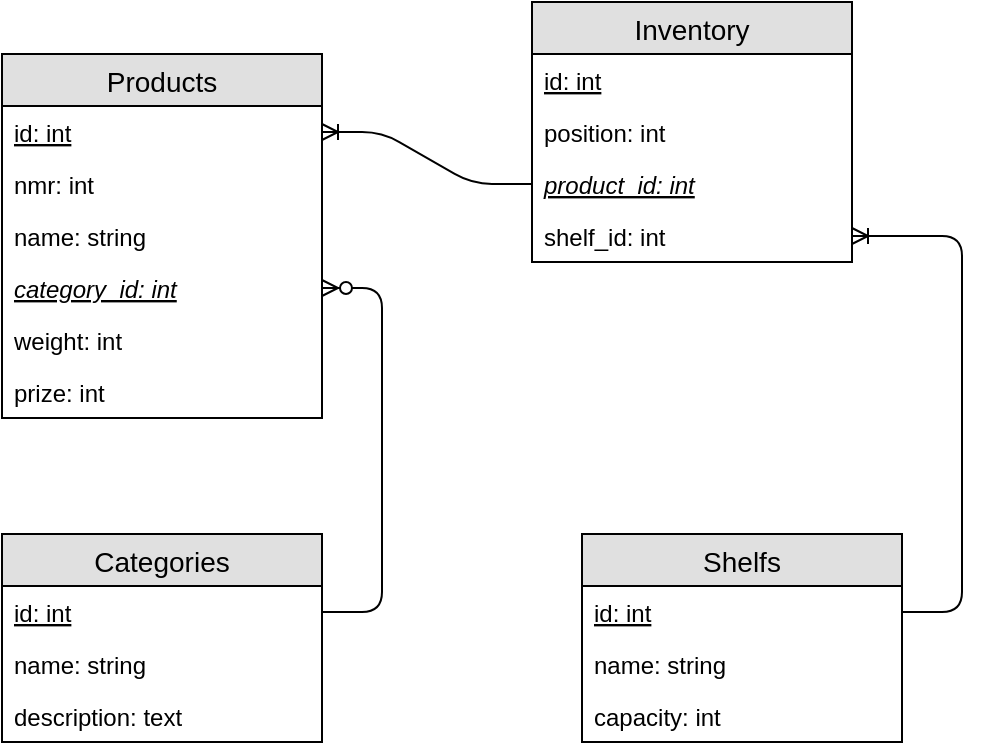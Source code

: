 <mxfile version="12.1.0" type="device" pages="1"><diagram id="c-5SvdvQxB9kw8JWGGB0" name="Page-1"><mxGraphModel dx="768" dy="752" grid="1" gridSize="10" guides="1" tooltips="1" connect="1" arrows="1" fold="1" page="1" pageScale="1" pageWidth="827" pageHeight="1169" math="0" shadow="0"><root><mxCell id="0"/><mxCell id="1" parent="0"/><mxCell id="c-copfuOItNmFrJ8eQxF-1" value="Products" style="swimlane;fontStyle=0;childLayout=stackLayout;horizontal=1;startSize=26;fillColor=#e0e0e0;horizontalStack=0;resizeParent=1;resizeParentMax=0;resizeLast=0;collapsible=1;marginBottom=0;swimlaneFillColor=#ffffff;align=center;fontSize=14;" parent="1" vertex="1"><mxGeometry x="140" y="110" width="160" height="182" as="geometry"/></mxCell><mxCell id="c-copfuOItNmFrJ8eQxF-2" value="id: int" style="text;strokeColor=none;fillColor=none;spacingLeft=4;spacingRight=4;overflow=hidden;rotatable=0;points=[[0,0.5],[1,0.5]];portConstraint=eastwest;fontSize=12;fontStyle=4" parent="c-copfuOItNmFrJ8eQxF-1" vertex="1"><mxGeometry y="26" width="160" height="26" as="geometry"/></mxCell><mxCell id="c-copfuOItNmFrJ8eQxF-3" value="nmr: int" style="text;strokeColor=none;fillColor=none;spacingLeft=4;spacingRight=4;overflow=hidden;rotatable=0;points=[[0,0.5],[1,0.5]];portConstraint=eastwest;fontSize=12;" parent="c-copfuOItNmFrJ8eQxF-1" vertex="1"><mxGeometry y="52" width="160" height="26" as="geometry"/></mxCell><mxCell id="c-copfuOItNmFrJ8eQxF-4" value="name: string" style="text;strokeColor=none;fillColor=none;spacingLeft=4;spacingRight=4;overflow=hidden;rotatable=0;points=[[0,0.5],[1,0.5]];portConstraint=eastwest;fontSize=12;" parent="c-copfuOItNmFrJ8eQxF-1" vertex="1"><mxGeometry y="78" width="160" height="26" as="geometry"/></mxCell><mxCell id="c-copfuOItNmFrJ8eQxF-6" value="category_id: int" style="text;strokeColor=none;fillColor=none;spacingLeft=4;spacingRight=4;overflow=hidden;rotatable=0;points=[[0,0.5],[1,0.5]];portConstraint=eastwest;fontSize=12;fontStyle=6" parent="c-copfuOItNmFrJ8eQxF-1" vertex="1"><mxGeometry y="104" width="160" height="26" as="geometry"/></mxCell><mxCell id="c-copfuOItNmFrJ8eQxF-7" value="weight: int" style="text;strokeColor=none;fillColor=none;spacingLeft=4;spacingRight=4;overflow=hidden;rotatable=0;points=[[0,0.5],[1,0.5]];portConstraint=eastwest;fontSize=12;" parent="c-copfuOItNmFrJ8eQxF-1" vertex="1"><mxGeometry y="130" width="160" height="26" as="geometry"/></mxCell><mxCell id="TbV2xC6B2DP_lxIS244y-1" value="prize: int" style="text;strokeColor=none;fillColor=none;spacingLeft=4;spacingRight=4;overflow=hidden;rotatable=0;points=[[0,0.5],[1,0.5]];portConstraint=eastwest;fontSize=12;" parent="c-copfuOItNmFrJ8eQxF-1" vertex="1"><mxGeometry y="156" width="160" height="26" as="geometry"/></mxCell><mxCell id="c-copfuOItNmFrJ8eQxF-8" value="Inventory" style="swimlane;fontStyle=0;childLayout=stackLayout;horizontal=1;startSize=26;fillColor=#e0e0e0;horizontalStack=0;resizeParent=1;resizeParentMax=0;resizeLast=0;collapsible=1;marginBottom=0;swimlaneFillColor=#ffffff;align=center;fontSize=14;" parent="1" vertex="1"><mxGeometry x="405" y="84" width="160" height="130" as="geometry"/></mxCell><mxCell id="c-copfuOItNmFrJ8eQxF-9" value="id: int" style="text;strokeColor=none;fillColor=none;spacingLeft=4;spacingRight=4;overflow=hidden;rotatable=0;points=[[0,0.5],[1,0.5]];portConstraint=eastwest;fontSize=12;fontStyle=4" parent="c-copfuOItNmFrJ8eQxF-8" vertex="1"><mxGeometry y="26" width="160" height="26" as="geometry"/></mxCell><mxCell id="nHEc40zfcIVSRDPv1ycE-1" value="position: int" style="text;strokeColor=none;fillColor=none;spacingLeft=4;spacingRight=4;overflow=hidden;rotatable=0;points=[[0,0.5],[1,0.5]];portConstraint=eastwest;fontSize=12;fontStyle=0" parent="c-copfuOItNmFrJ8eQxF-8" vertex="1"><mxGeometry y="52" width="160" height="26" as="geometry"/></mxCell><mxCell id="c-copfuOItNmFrJ8eQxF-10" value="product_id: int" style="text;strokeColor=none;fillColor=none;spacingLeft=4;spacingRight=4;overflow=hidden;rotatable=0;points=[[0,0.5],[1,0.5]];portConstraint=eastwest;fontSize=12;fontStyle=6" parent="c-copfuOItNmFrJ8eQxF-8" vertex="1"><mxGeometry y="78" width="160" height="26" as="geometry"/></mxCell><mxCell id="c-copfuOItNmFrJ8eQxF-17" value="shelf_id: int" style="text;strokeColor=none;fillColor=none;spacingLeft=4;spacingRight=4;overflow=hidden;rotatable=0;points=[[0,0.5],[1,0.5]];portConstraint=eastwest;fontSize=12;" parent="c-copfuOItNmFrJ8eQxF-8" vertex="1"><mxGeometry y="104" width="160" height="26" as="geometry"/></mxCell><mxCell id="c-copfuOItNmFrJ8eQxF-12" value="" style="edgeStyle=entityRelationEdgeStyle;fontSize=12;html=1;endArrow=ERoneToMany;" parent="1" source="c-copfuOItNmFrJ8eQxF-10" target="c-copfuOItNmFrJ8eQxF-2" edge="1"><mxGeometry width="100" height="100" relative="1" as="geometry"><mxPoint x="180" y="420" as="sourcePoint"/><mxPoint x="380" y="150" as="targetPoint"/></mxGeometry></mxCell><mxCell id="c-copfuOItNmFrJ8eQxF-13" value="Categories" style="swimlane;fontStyle=0;childLayout=stackLayout;horizontal=1;startSize=26;fillColor=#e0e0e0;horizontalStack=0;resizeParent=1;resizeParentMax=0;resizeLast=0;collapsible=1;marginBottom=0;swimlaneFillColor=#ffffff;align=center;fontSize=14;" parent="1" vertex="1"><mxGeometry x="140" y="350" width="160" height="104" as="geometry"/></mxCell><mxCell id="c-copfuOItNmFrJ8eQxF-14" value="id: int" style="text;strokeColor=none;fillColor=none;spacingLeft=4;spacingRight=4;overflow=hidden;rotatable=0;points=[[0,0.5],[1,0.5]];portConstraint=eastwest;fontSize=12;fontStyle=4" parent="c-copfuOItNmFrJ8eQxF-13" vertex="1"><mxGeometry y="26" width="160" height="26" as="geometry"/></mxCell><mxCell id="c-copfuOItNmFrJ8eQxF-15" value="name: string" style="text;strokeColor=none;fillColor=none;spacingLeft=4;spacingRight=4;overflow=hidden;rotatable=0;points=[[0,0.5],[1,0.5]];portConstraint=eastwest;fontSize=12;" parent="c-copfuOItNmFrJ8eQxF-13" vertex="1"><mxGeometry y="52" width="160" height="26" as="geometry"/></mxCell><mxCell id="c-copfuOItNmFrJ8eQxF-19" value="description: text" style="text;strokeColor=none;fillColor=none;spacingLeft=4;spacingRight=4;overflow=hidden;rotatable=0;points=[[0,0.5],[1,0.5]];portConstraint=eastwest;fontSize=12;" parent="c-copfuOItNmFrJ8eQxF-13" vertex="1"><mxGeometry y="78" width="160" height="26" as="geometry"/></mxCell><mxCell id="c-copfuOItNmFrJ8eQxF-21" value="" style="edgeStyle=entityRelationEdgeStyle;fontSize=12;html=1;endArrow=ERzeroToMany;endFill=1;" parent="1" source="c-copfuOItNmFrJ8eQxF-14" target="c-copfuOItNmFrJ8eQxF-6" edge="1"><mxGeometry width="100" height="100" relative="1" as="geometry"><mxPoint x="150" y="590" as="sourcePoint"/><mxPoint x="250" y="490" as="targetPoint"/></mxGeometry></mxCell><mxCell id="c-copfuOItNmFrJ8eQxF-22" value="Shelfs" style="swimlane;fontStyle=0;childLayout=stackLayout;horizontal=1;startSize=26;fillColor=#e0e0e0;horizontalStack=0;resizeParent=1;resizeParentMax=0;resizeLast=0;collapsible=1;marginBottom=0;swimlaneFillColor=#ffffff;align=center;fontSize=14;" parent="1" vertex="1"><mxGeometry x="430" y="350" width="160" height="104" as="geometry"/></mxCell><mxCell id="c-copfuOItNmFrJ8eQxF-23" value="id: int" style="text;strokeColor=none;fillColor=none;spacingLeft=4;spacingRight=4;overflow=hidden;rotatable=0;points=[[0,0.5],[1,0.5]];portConstraint=eastwest;fontSize=12;fontStyle=4" parent="c-copfuOItNmFrJ8eQxF-22" vertex="1"><mxGeometry y="26" width="160" height="26" as="geometry"/></mxCell><mxCell id="c-copfuOItNmFrJ8eQxF-24" value="name: string" style="text;strokeColor=none;fillColor=none;spacingLeft=4;spacingRight=4;overflow=hidden;rotatable=0;points=[[0,0.5],[1,0.5]];portConstraint=eastwest;fontSize=12;" parent="c-copfuOItNmFrJ8eQxF-22" vertex="1"><mxGeometry y="52" width="160" height="26" as="geometry"/></mxCell><mxCell id="c-copfuOItNmFrJ8eQxF-25" value="capacity: int" style="text;strokeColor=none;fillColor=none;spacingLeft=4;spacingRight=4;overflow=hidden;rotatable=0;points=[[0,0.5],[1,0.5]];portConstraint=eastwest;fontSize=12;" parent="c-copfuOItNmFrJ8eQxF-22" vertex="1"><mxGeometry y="78" width="160" height="26" as="geometry"/></mxCell><mxCell id="c-copfuOItNmFrJ8eQxF-26" value="" style="edgeStyle=entityRelationEdgeStyle;fontSize=12;html=1;endArrow=ERoneToMany;" parent="1" source="c-copfuOItNmFrJ8eQxF-23" target="c-copfuOItNmFrJ8eQxF-17" edge="1"><mxGeometry width="100" height="100" relative="1" as="geometry"><mxPoint x="630" y="360" as="sourcePoint"/><mxPoint x="680" y="310" as="targetPoint"/></mxGeometry></mxCell></root></mxGraphModel></diagram></mxfile>
